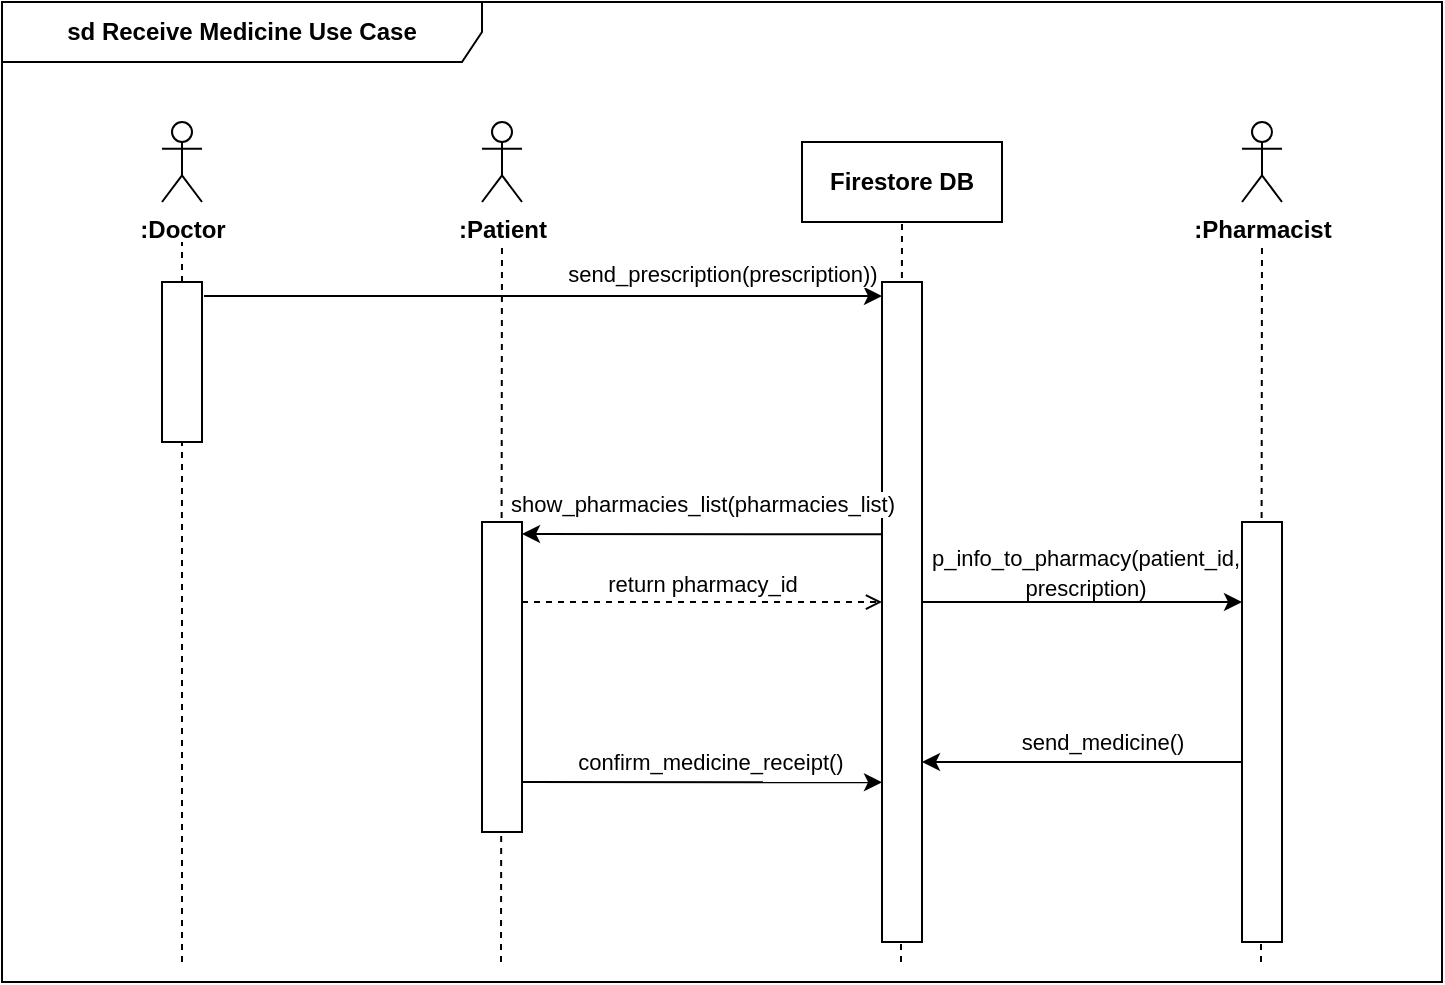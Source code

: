 <mxfile version="14.0.3" type="device"><diagram id="OEHJ70IBQtvC9nbPVMrF" name="Page-1"><mxGraphModel dx="1422" dy="794" grid="1" gridSize="10" guides="1" tooltips="1" connect="1" arrows="1" fold="1" page="1" pageScale="1" pageWidth="827" pageHeight="1169" math="0" shadow="0"><root><mxCell id="0"/><mxCell id="1" parent="0"/><mxCell id="9bWzYcdq7WrxO0redsHP-1" value="" style="endArrow=none;html=1;strokeWidth=1;align=center;dashed=1;" edge="1" parent="1"><mxGeometry width="50" height="50" relative="1" as="geometry"><mxPoint x="669.5" y="520" as="sourcePoint"/><mxPoint x="670" y="160" as="targetPoint"/></mxGeometry></mxCell><mxCell id="9bWzYcdq7WrxO0redsHP-2" value="" style="endArrow=none;html=1;strokeWidth=1;align=center;dashed=1;" edge="1" parent="1"><mxGeometry width="50" height="50" relative="1" as="geometry"><mxPoint x="289.5" y="520" as="sourcePoint"/><mxPoint x="290" y="160" as="targetPoint"/></mxGeometry></mxCell><mxCell id="9bWzYcdq7WrxO0redsHP-3" value="&lt;b&gt;sd Receive Medicine Use Case&lt;/b&gt;" style="shape=umlFrame;whiteSpace=wrap;html=1;fillColor=#FFFFFF;align=center;width=240;height=30;" vertex="1" parent="1"><mxGeometry x="40" y="40" width="720" height="490" as="geometry"/></mxCell><mxCell id="9bWzYcdq7WrxO0redsHP-4" value=":Doctor" style="shape=umlActor;verticalLabelPosition=bottom;verticalAlign=top;html=1;outlineConnect=0;fillColor=#FFFFFF;align=center;fontStyle=1" vertex="1" parent="1"><mxGeometry x="120" y="100" width="20" height="40" as="geometry"/></mxCell><mxCell id="9bWzYcdq7WrxO0redsHP-5" value=":Patient" style="shape=umlActor;verticalLabelPosition=bottom;verticalAlign=top;html=1;outlineConnect=0;fillColor=#FFFFFF;align=center;fontStyle=1" vertex="1" parent="1"><mxGeometry x="280" y="100" width="20" height="40" as="geometry"/></mxCell><mxCell id="9bWzYcdq7WrxO0redsHP-6" value=":Pharmacist" style="shape=umlActor;verticalLabelPosition=bottom;verticalAlign=top;html=1;outlineConnect=0;fillColor=#FFFFFF;align=center;fontStyle=1" vertex="1" parent="1"><mxGeometry x="660" y="100" width="20" height="40" as="geometry"/></mxCell><mxCell id="9bWzYcdq7WrxO0redsHP-7" value="Firestore DB" style="rounded=0;whiteSpace=wrap;html=1;fillColor=#FFFFFF;align=center;fontStyle=1" vertex="1" parent="1"><mxGeometry x="440" y="110" width="100" height="40" as="geometry"/></mxCell><mxCell id="9bWzYcdq7WrxO0redsHP-8" value="" style="endArrow=none;html=1;strokeWidth=1;align=center;dashed=1;" edge="1" parent="1" source="9bWzYcdq7WrxO0redsHP-9"><mxGeometry width="50" height="50" relative="1" as="geometry"><mxPoint x="130" y="480" as="sourcePoint"/><mxPoint x="130" y="160" as="targetPoint"/></mxGeometry></mxCell><mxCell id="9bWzYcdq7WrxO0redsHP-9" value="" style="rounded=0;whiteSpace=wrap;html=1;fillColor=#FFFFFF;align=center;direction=south;" vertex="1" parent="1"><mxGeometry x="120" y="180" width="20" height="80" as="geometry"/></mxCell><mxCell id="9bWzYcdq7WrxO0redsHP-10" value="" style="endArrow=none;html=1;strokeWidth=1;align=center;dashed=1;" edge="1" parent="1" target="9bWzYcdq7WrxO0redsHP-9"><mxGeometry width="50" height="50" relative="1" as="geometry"><mxPoint x="130" y="520" as="sourcePoint"/><mxPoint x="130" y="170" as="targetPoint"/></mxGeometry></mxCell><mxCell id="9bWzYcdq7WrxO0redsHP-11" value="" style="rounded=0;whiteSpace=wrap;html=1;fillColor=#FFFFFF;align=center;direction=south;" vertex="1" parent="1"><mxGeometry x="660" y="300" width="20" height="210" as="geometry"/></mxCell><mxCell id="9bWzYcdq7WrxO0redsHP-12" value="" style="endArrow=classic;html=1;strokeWidth=1;align=center;entryX=0;entryY=1;entryDx=0;entryDy=0;" edge="1" parent="1"><mxGeometry width="50" height="50" relative="1" as="geometry"><mxPoint x="141" y="187" as="sourcePoint"/><mxPoint x="480" y="187.0" as="targetPoint"/></mxGeometry></mxCell><mxCell id="9bWzYcdq7WrxO0redsHP-13" value="send_prescription(prescription))" style="edgeLabel;html=1;align=center;verticalAlign=middle;resizable=0;points=[];" vertex="1" connectable="0" parent="9bWzYcdq7WrxO0redsHP-12"><mxGeometry x="0.575" y="-1" relative="1" as="geometry"><mxPoint x="-8" y="-12" as="offset"/></mxGeometry></mxCell><mxCell id="9bWzYcdq7WrxO0redsHP-14" value="" style="rounded=0;whiteSpace=wrap;html=1;fillColor=#FFFFFF;align=center;direction=south;" vertex="1" parent="1"><mxGeometry x="280" y="300" width="20" height="155" as="geometry"/></mxCell><mxCell id="9bWzYcdq7WrxO0redsHP-15" value="" style="endArrow=none;html=1;strokeWidth=1;align=center;dashed=1;entryX=0.5;entryY=1;entryDx=0;entryDy=0;entryPerimeter=0;" edge="1" parent="1" target="9bWzYcdq7WrxO0redsHP-7"><mxGeometry width="50" height="50" relative="1" as="geometry"><mxPoint x="489.5" y="520" as="sourcePoint"/><mxPoint x="490" y="160" as="targetPoint"/></mxGeometry></mxCell><mxCell id="9bWzYcdq7WrxO0redsHP-16" value="" style="rounded=0;whiteSpace=wrap;html=1;fillColor=#FFFFFF;align=center;direction=south;" vertex="1" parent="1"><mxGeometry x="480" y="180" width="20" height="330" as="geometry"/></mxCell><mxCell id="9bWzYcdq7WrxO0redsHP-17" value="" style="endArrow=classic;html=1;strokeWidth=1;align=center;exitX=0.364;exitY=1;exitDx=0;exitDy=0;exitPerimeter=0;entryX=0;entryY=0;entryDx=0;entryDy=0;" edge="1" parent="1"><mxGeometry width="50" height="50" relative="1" as="geometry"><mxPoint x="480" y="306.12" as="sourcePoint"/><mxPoint x="300" y="306" as="targetPoint"/><Array as="points"/></mxGeometry></mxCell><mxCell id="9bWzYcdq7WrxO0redsHP-18" value="show_pharmacies_list(pharmacies_list)" style="edgeLabel;html=1;align=center;verticalAlign=bottom;resizable=0;points=[];" vertex="1" connectable="0" parent="9bWzYcdq7WrxO0redsHP-17"><mxGeometry x="-0.144" y="-1" relative="1" as="geometry"><mxPoint x="-13" y="-5.07" as="offset"/></mxGeometry></mxCell><mxCell id="9bWzYcdq7WrxO0redsHP-19" value="" style="endArrow=classic;html=1;strokeWidth=1;align=center;exitX=0.364;exitY=1;exitDx=0;exitDy=0;exitPerimeter=0;" edge="1" parent="1"><mxGeometry width="50" height="50" relative="1" as="geometry"><mxPoint x="500" y="340" as="sourcePoint"/><mxPoint x="660" y="340" as="targetPoint"/><Array as="points"/></mxGeometry></mxCell><mxCell id="9bWzYcdq7WrxO0redsHP-20" value="" style="endArrow=classic;html=1;strokeWidth=1;align=center;exitX=0.364;exitY=1;exitDx=0;exitDy=0;exitPerimeter=0;verticalAlign=bottom;" edge="1" parent="1"><mxGeometry width="50" height="50" relative="1" as="geometry"><mxPoint x="660" y="420" as="sourcePoint"/><mxPoint x="500" y="420" as="targetPoint"/><Array as="points"/></mxGeometry></mxCell><mxCell id="9bWzYcdq7WrxO0redsHP-21" value="send_medicine()" style="edgeLabel;html=1;align=center;verticalAlign=middle;resizable=0;points=[];" vertex="1" connectable="0" parent="9bWzYcdq7WrxO0redsHP-20"><mxGeometry x="-0.275" relative="1" as="geometry"><mxPoint x="-12" y="-10" as="offset"/></mxGeometry></mxCell><mxCell id="9bWzYcdq7WrxO0redsHP-22" value="" style="endArrow=classic;html=1;strokeWidth=1;align=center;exitX=0.364;exitY=1;exitDx=0;exitDy=0;exitPerimeter=0;entryX=0;entryY=0;entryDx=0;entryDy=0;" edge="1" parent="1"><mxGeometry width="50" height="50" relative="1" as="geometry"><mxPoint x="300" y="430" as="sourcePoint"/><mxPoint x="480" y="430.12" as="targetPoint"/><Array as="points"/></mxGeometry></mxCell><mxCell id="9bWzYcdq7WrxO0redsHP-23" value="return pharmacy_id" style="endArrow=open;endSize=6;dashed=1;html=1;strokeWidth=1;align=center;entryX=0.485;entryY=1;entryDx=0;entryDy=0;entryPerimeter=0;verticalAlign=bottom;" edge="1" parent="1" target="9bWzYcdq7WrxO0redsHP-16"><mxGeometry width="160" relative="1" as="geometry"><mxPoint x="300" y="340" as="sourcePoint"/><mxPoint x="460" y="360" as="targetPoint"/></mxGeometry></mxCell><mxCell id="9bWzYcdq7WrxO0redsHP-24" value="confirm_medicine_receipt()" style="edgeLabel;html=1;align=center;verticalAlign=middle;resizable=0;points=[];" vertex="1" connectable="0" parent="1"><mxGeometry x="590" y="360" as="geometry"><mxPoint x="-196" y="60" as="offset"/></mxGeometry></mxCell><mxCell id="9bWzYcdq7WrxO0redsHP-25" value="&lt;span style=&quot;font-size: 11px ; background-color: rgb(255 , 255 , 255)&quot;&gt;p_info_to_pharmacy(patient_id, prescription)&lt;/span&gt;" style="text;html=1;strokeColor=none;fillColor=none;align=center;verticalAlign=middle;whiteSpace=wrap;rounded=0;" vertex="1" parent="1"><mxGeometry x="504" y="310" width="156" height="30" as="geometry"/></mxCell></root></mxGraphModel></diagram></mxfile>